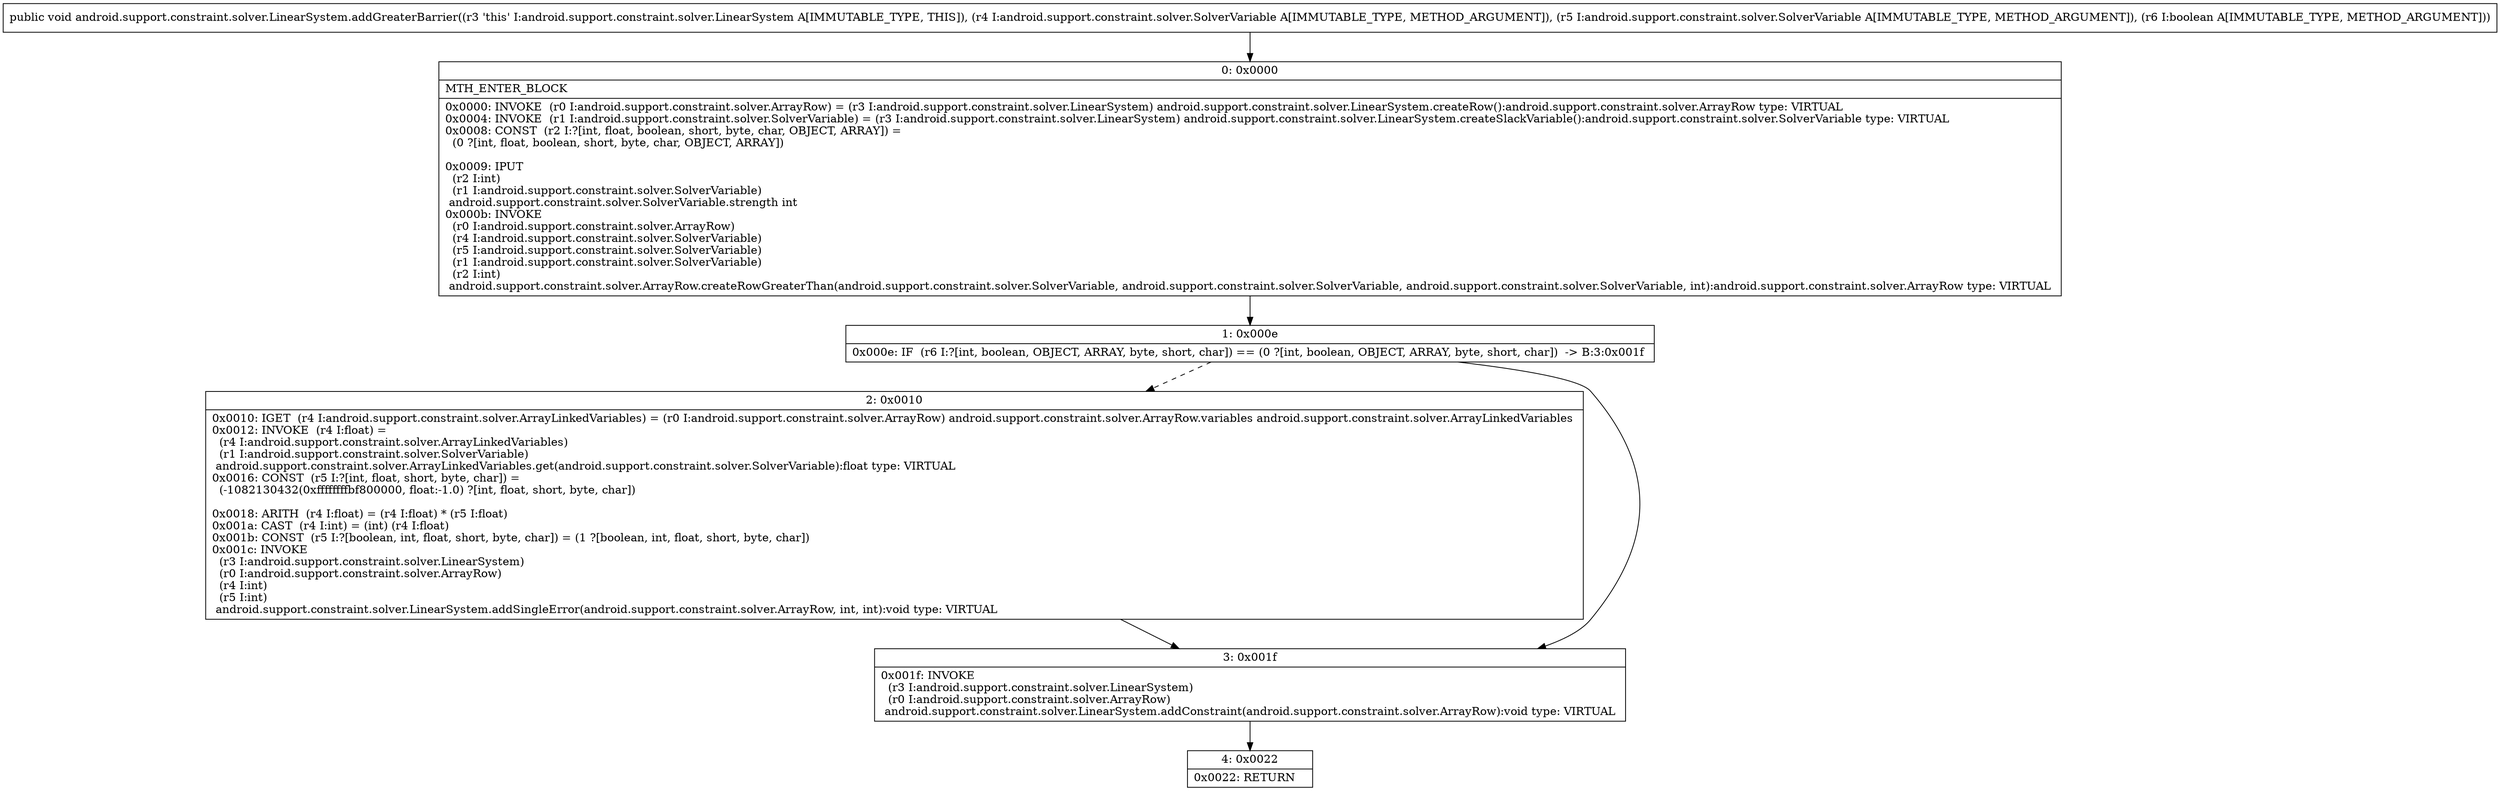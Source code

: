 digraph "CFG forandroid.support.constraint.solver.LinearSystem.addGreaterBarrier(Landroid\/support\/constraint\/solver\/SolverVariable;Landroid\/support\/constraint\/solver\/SolverVariable;Z)V" {
Node_0 [shape=record,label="{0\:\ 0x0000|MTH_ENTER_BLOCK\l|0x0000: INVOKE  (r0 I:android.support.constraint.solver.ArrayRow) = (r3 I:android.support.constraint.solver.LinearSystem) android.support.constraint.solver.LinearSystem.createRow():android.support.constraint.solver.ArrayRow type: VIRTUAL \l0x0004: INVOKE  (r1 I:android.support.constraint.solver.SolverVariable) = (r3 I:android.support.constraint.solver.LinearSystem) android.support.constraint.solver.LinearSystem.createSlackVariable():android.support.constraint.solver.SolverVariable type: VIRTUAL \l0x0008: CONST  (r2 I:?[int, float, boolean, short, byte, char, OBJECT, ARRAY]) = \l  (0 ?[int, float, boolean, short, byte, char, OBJECT, ARRAY])\l \l0x0009: IPUT  \l  (r2 I:int)\l  (r1 I:android.support.constraint.solver.SolverVariable)\l android.support.constraint.solver.SolverVariable.strength int \l0x000b: INVOKE  \l  (r0 I:android.support.constraint.solver.ArrayRow)\l  (r4 I:android.support.constraint.solver.SolverVariable)\l  (r5 I:android.support.constraint.solver.SolverVariable)\l  (r1 I:android.support.constraint.solver.SolverVariable)\l  (r2 I:int)\l android.support.constraint.solver.ArrayRow.createRowGreaterThan(android.support.constraint.solver.SolverVariable, android.support.constraint.solver.SolverVariable, android.support.constraint.solver.SolverVariable, int):android.support.constraint.solver.ArrayRow type: VIRTUAL \l}"];
Node_1 [shape=record,label="{1\:\ 0x000e|0x000e: IF  (r6 I:?[int, boolean, OBJECT, ARRAY, byte, short, char]) == (0 ?[int, boolean, OBJECT, ARRAY, byte, short, char])  \-\> B:3:0x001f \l}"];
Node_2 [shape=record,label="{2\:\ 0x0010|0x0010: IGET  (r4 I:android.support.constraint.solver.ArrayLinkedVariables) = (r0 I:android.support.constraint.solver.ArrayRow) android.support.constraint.solver.ArrayRow.variables android.support.constraint.solver.ArrayLinkedVariables \l0x0012: INVOKE  (r4 I:float) = \l  (r4 I:android.support.constraint.solver.ArrayLinkedVariables)\l  (r1 I:android.support.constraint.solver.SolverVariable)\l android.support.constraint.solver.ArrayLinkedVariables.get(android.support.constraint.solver.SolverVariable):float type: VIRTUAL \l0x0016: CONST  (r5 I:?[int, float, short, byte, char]) = \l  (\-1082130432(0xffffffffbf800000, float:\-1.0) ?[int, float, short, byte, char])\l \l0x0018: ARITH  (r4 I:float) = (r4 I:float) * (r5 I:float) \l0x001a: CAST  (r4 I:int) = (int) (r4 I:float) \l0x001b: CONST  (r5 I:?[boolean, int, float, short, byte, char]) = (1 ?[boolean, int, float, short, byte, char]) \l0x001c: INVOKE  \l  (r3 I:android.support.constraint.solver.LinearSystem)\l  (r0 I:android.support.constraint.solver.ArrayRow)\l  (r4 I:int)\l  (r5 I:int)\l android.support.constraint.solver.LinearSystem.addSingleError(android.support.constraint.solver.ArrayRow, int, int):void type: VIRTUAL \l}"];
Node_3 [shape=record,label="{3\:\ 0x001f|0x001f: INVOKE  \l  (r3 I:android.support.constraint.solver.LinearSystem)\l  (r0 I:android.support.constraint.solver.ArrayRow)\l android.support.constraint.solver.LinearSystem.addConstraint(android.support.constraint.solver.ArrayRow):void type: VIRTUAL \l}"];
Node_4 [shape=record,label="{4\:\ 0x0022|0x0022: RETURN   \l}"];
MethodNode[shape=record,label="{public void android.support.constraint.solver.LinearSystem.addGreaterBarrier((r3 'this' I:android.support.constraint.solver.LinearSystem A[IMMUTABLE_TYPE, THIS]), (r4 I:android.support.constraint.solver.SolverVariable A[IMMUTABLE_TYPE, METHOD_ARGUMENT]), (r5 I:android.support.constraint.solver.SolverVariable A[IMMUTABLE_TYPE, METHOD_ARGUMENT]), (r6 I:boolean A[IMMUTABLE_TYPE, METHOD_ARGUMENT])) }"];
MethodNode -> Node_0;
Node_0 -> Node_1;
Node_1 -> Node_2[style=dashed];
Node_1 -> Node_3;
Node_2 -> Node_3;
Node_3 -> Node_4;
}

